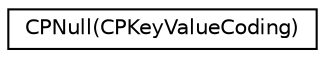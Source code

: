 digraph "Graphical Class Hierarchy"
{
  edge [fontname="Helvetica",fontsize="10",labelfontname="Helvetica",labelfontsize="10"];
  node [fontname="Helvetica",fontsize="10",shape=record];
  rankdir="LR";
  Node1 [label="CPNull(CPKeyValueCoding)",height=0.2,width=0.4,color="black", fillcolor="white", style="filled",URL="$category_c_p_null_07_c_p_key_value_coding_08.html"];
}
